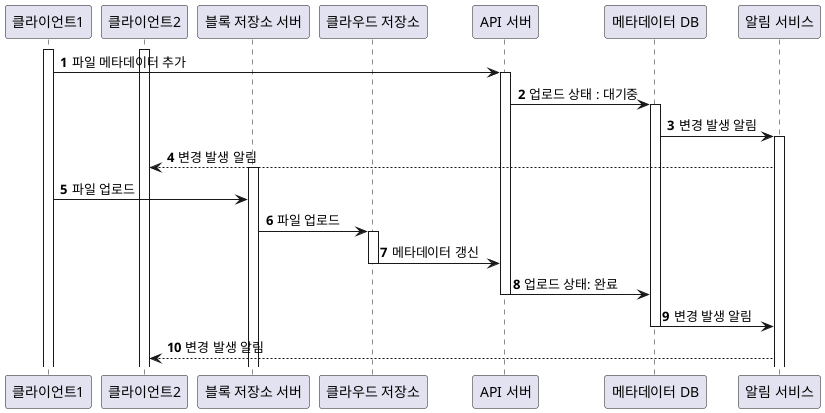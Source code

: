 @startuml
autonumber
participant 클라이언트1
participant 클라이언트2
participant "블록 저장소 서버"
participant "클라우드 저장소"
participant "API 서버"
participant "메타데이터 DB"
participant "알림 서비스"
activate 클라이언트1
activate 클라이언트2
클라이언트1 -> "API 서버" : 파일 메타데이터 추가
activate "API 서버"

"API 서버" -> "메타데이터 DB" : 업로드 상태 : 대기중
activate "메타데이터 DB"
"메타데이터 DB" -> "알림 서비스" : 변경 발생 알림
activate "알림 서비스"
클라이언트2 <-- "알림 서비스" : 변경 발생 알림
activate "블록 저장소 서버"
클라이언트1 -> "블록 저장소 서버" : 파일 업로드
"블록 저장소 서버" -> "클라우드 저장소" : 파일 업로드
activate "클라우드 저장소"
"클라우드 저장소" -> "API 서버" : 메타데이터 갱신
deactivate "클라우드 저장소"
"API 서버" -> "메타데이터 DB" : 업로드 상태: 완료
deactivate "API 서버"
"메타데이터 DB" -> "알림 서비스" : 변경 발생 알림
deactivate "메타데이터 DB"
"클라이언트2" <-- "알림 서비스" : 변경 발생 알림

@enduml
